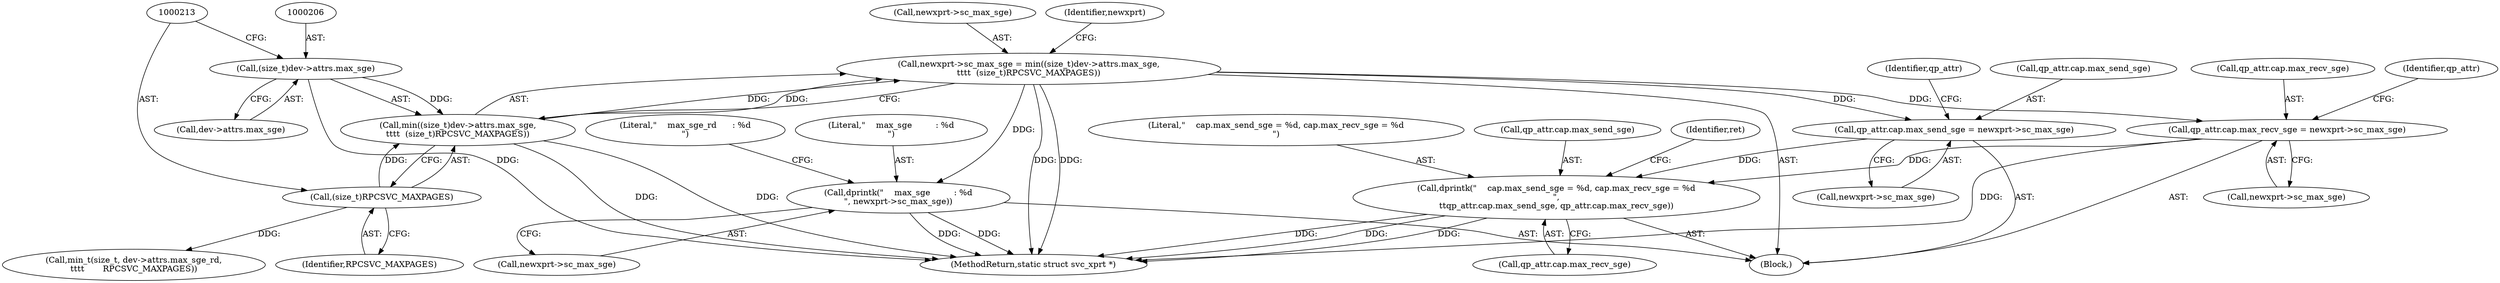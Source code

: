 digraph "0_linux_c70422f760c120480fee4de6c38804c72aa26bc1_44@pointer" {
"1000200" [label="(Call,newxprt->sc_max_sge = min((size_t)dev->attrs.max_sge,\n\t\t\t\t  (size_t)RPCSVC_MAXPAGES))"];
"1000204" [label="(Call,min((size_t)dev->attrs.max_sge,\n\t\t\t\t  (size_t)RPCSVC_MAXPAGES))"];
"1000205" [label="(Call,(size_t)dev->attrs.max_sge)"];
"1000212" [label="(Call,(size_t)RPCSVC_MAXPAGES)"];
"1000432" [label="(Call,qp_attr.cap.max_send_sge = newxprt->sc_max_sge)"];
"1000494" [label="(Call,dprintk(\"    cap.max_send_sge = %d, cap.max_recv_sge = %d\n\",\n\t\tqp_attr.cap.max_send_sge, qp_attr.cap.max_recv_sge))"];
"1000441" [label="(Call,qp_attr.cap.max_recv_sge = newxprt->sc_max_sge)"];
"1000753" [label="(Call,dprintk(\"    max_sge         : %d\n\", newxprt->sc_max_sge))"];
"1000214" [label="(Identifier,RPCSVC_MAXPAGES)"];
"1000441" [label="(Call,qp_attr.cap.max_recv_sge = newxprt->sc_max_sge)"];
"1000219" [label="(Call,min_t(size_t, dev->attrs.max_sge_rd,\n\t\t\t\t       RPCSVC_MAXPAGES))"];
"1000217" [label="(Identifier,newxprt)"];
"1000200" [label="(Call,newxprt->sc_max_sge = min((size_t)dev->attrs.max_sge,\n\t\t\t\t  (size_t)RPCSVC_MAXPAGES))"];
"1000113" [label="(Block,)"];
"1000438" [label="(Call,newxprt->sc_max_sge)"];
"1000494" [label="(Call,dprintk(\"    cap.max_send_sge = %d, cap.max_recv_sge = %d\n\",\n\t\tqp_attr.cap.max_send_sge, qp_attr.cap.max_recv_sge))"];
"1000207" [label="(Call,dev->attrs.max_sge)"];
"1000495" [label="(Literal,\"    cap.max_send_sge = %d, cap.max_recv_sge = %d\n\")"];
"1000447" [label="(Call,newxprt->sc_max_sge)"];
"1000432" [label="(Call,qp_attr.cap.max_send_sge = newxprt->sc_max_sge)"];
"1000212" [label="(Call,(size_t)RPCSVC_MAXPAGES)"];
"1000759" [label="(Literal,\"    max_sge_rd      : %d\n\")"];
"1000201" [label="(Call,newxprt->sc_max_sge)"];
"1000433" [label="(Call,qp_attr.cap.max_send_sge)"];
"1000496" [label="(Call,qp_attr.cap.max_send_sge)"];
"1000442" [label="(Call,qp_attr.cap.max_recv_sge)"];
"1000754" [label="(Literal,\"    max_sge         : %d\n\")"];
"1000755" [label="(Call,newxprt->sc_max_sge)"];
"1000753" [label="(Call,dprintk(\"    max_sge         : %d\n\", newxprt->sc_max_sge))"];
"1000444" [label="(Identifier,qp_attr)"];
"1000507" [label="(Identifier,ret)"];
"1000817" [label="(MethodReturn,static struct svc_xprt *)"];
"1000204" [label="(Call,min((size_t)dev->attrs.max_sge,\n\t\t\t\t  (size_t)RPCSVC_MAXPAGES))"];
"1000205" [label="(Call,(size_t)dev->attrs.max_sge)"];
"1000501" [label="(Call,qp_attr.cap.max_recv_sge)"];
"1000452" [label="(Identifier,qp_attr)"];
"1000200" -> "1000113"  [label="AST: "];
"1000200" -> "1000204"  [label="CFG: "];
"1000201" -> "1000200"  [label="AST: "];
"1000204" -> "1000200"  [label="AST: "];
"1000217" -> "1000200"  [label="CFG: "];
"1000200" -> "1000817"  [label="DDG: "];
"1000200" -> "1000817"  [label="DDG: "];
"1000204" -> "1000200"  [label="DDG: "];
"1000204" -> "1000200"  [label="DDG: "];
"1000200" -> "1000432"  [label="DDG: "];
"1000200" -> "1000441"  [label="DDG: "];
"1000200" -> "1000753"  [label="DDG: "];
"1000204" -> "1000212"  [label="CFG: "];
"1000205" -> "1000204"  [label="AST: "];
"1000212" -> "1000204"  [label="AST: "];
"1000204" -> "1000817"  [label="DDG: "];
"1000204" -> "1000817"  [label="DDG: "];
"1000205" -> "1000204"  [label="DDG: "];
"1000212" -> "1000204"  [label="DDG: "];
"1000205" -> "1000207"  [label="CFG: "];
"1000206" -> "1000205"  [label="AST: "];
"1000207" -> "1000205"  [label="AST: "];
"1000213" -> "1000205"  [label="CFG: "];
"1000205" -> "1000817"  [label="DDG: "];
"1000212" -> "1000214"  [label="CFG: "];
"1000213" -> "1000212"  [label="AST: "];
"1000214" -> "1000212"  [label="AST: "];
"1000212" -> "1000219"  [label="DDG: "];
"1000432" -> "1000113"  [label="AST: "];
"1000432" -> "1000438"  [label="CFG: "];
"1000433" -> "1000432"  [label="AST: "];
"1000438" -> "1000432"  [label="AST: "];
"1000444" -> "1000432"  [label="CFG: "];
"1000432" -> "1000494"  [label="DDG: "];
"1000494" -> "1000113"  [label="AST: "];
"1000494" -> "1000501"  [label="CFG: "];
"1000495" -> "1000494"  [label="AST: "];
"1000496" -> "1000494"  [label="AST: "];
"1000501" -> "1000494"  [label="AST: "];
"1000507" -> "1000494"  [label="CFG: "];
"1000494" -> "1000817"  [label="DDG: "];
"1000494" -> "1000817"  [label="DDG: "];
"1000494" -> "1000817"  [label="DDG: "];
"1000441" -> "1000494"  [label="DDG: "];
"1000441" -> "1000113"  [label="AST: "];
"1000441" -> "1000447"  [label="CFG: "];
"1000442" -> "1000441"  [label="AST: "];
"1000447" -> "1000441"  [label="AST: "];
"1000452" -> "1000441"  [label="CFG: "];
"1000441" -> "1000817"  [label="DDG: "];
"1000753" -> "1000113"  [label="AST: "];
"1000753" -> "1000755"  [label="CFG: "];
"1000754" -> "1000753"  [label="AST: "];
"1000755" -> "1000753"  [label="AST: "];
"1000759" -> "1000753"  [label="CFG: "];
"1000753" -> "1000817"  [label="DDG: "];
"1000753" -> "1000817"  [label="DDG: "];
}
